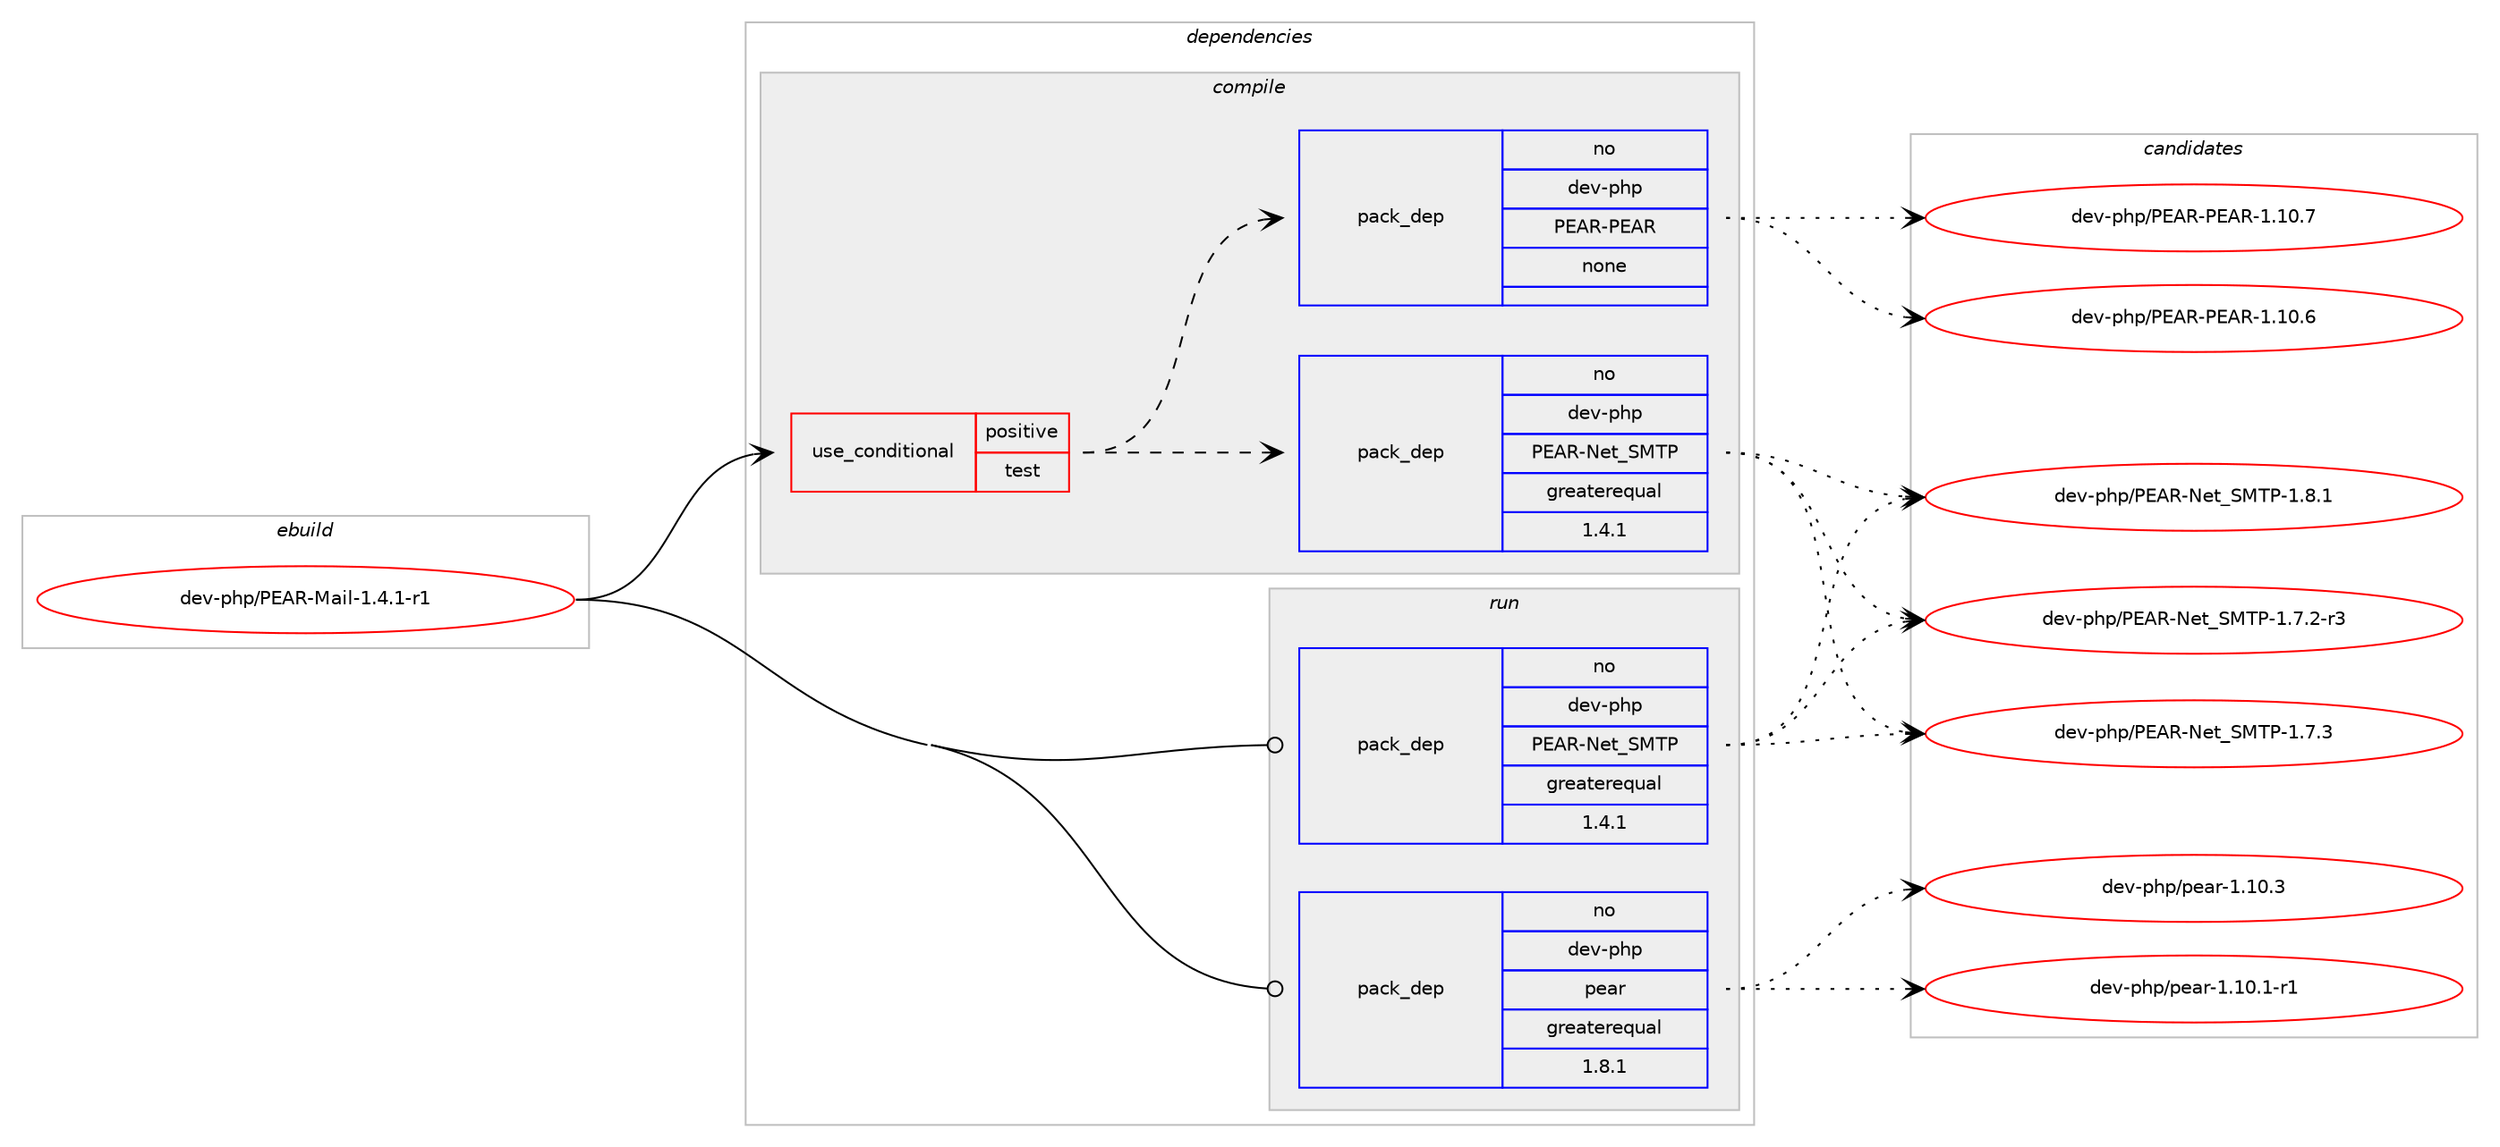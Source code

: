 digraph prolog {

# *************
# Graph options
# *************

newrank=true;
concentrate=true;
compound=true;
graph [rankdir=LR,fontname=Helvetica,fontsize=10,ranksep=1.5];#, ranksep=2.5, nodesep=0.2];
edge  [arrowhead=vee];
node  [fontname=Helvetica,fontsize=10];

# **********
# The ebuild
# **********

subgraph cluster_leftcol {
color=gray;
rank=same;
label=<<i>ebuild</i>>;
id [label="dev-php/PEAR-Mail-1.4.1-r1", color=red, width=4, href="../dev-php/PEAR-Mail-1.4.1-r1.svg"];
}

# ****************
# The dependencies
# ****************

subgraph cluster_midcol {
color=gray;
label=<<i>dependencies</i>>;
subgraph cluster_compile {
fillcolor="#eeeeee";
style=filled;
label=<<i>compile</i>>;
subgraph cond369244 {
dependency1392437 [label=<<TABLE BORDER="0" CELLBORDER="1" CELLSPACING="0" CELLPADDING="4"><TR><TD ROWSPAN="3" CELLPADDING="10">use_conditional</TD></TR><TR><TD>positive</TD></TR><TR><TD>test</TD></TR></TABLE>>, shape=none, color=red];
subgraph pack1000126 {
dependency1392438 [label=<<TABLE BORDER="0" CELLBORDER="1" CELLSPACING="0" CELLPADDING="4" WIDTH="220"><TR><TD ROWSPAN="6" CELLPADDING="30">pack_dep</TD></TR><TR><TD WIDTH="110">no</TD></TR><TR><TD>dev-php</TD></TR><TR><TD>PEAR-Net_SMTP</TD></TR><TR><TD>greaterequal</TD></TR><TR><TD>1.4.1</TD></TR></TABLE>>, shape=none, color=blue];
}
dependency1392437:e -> dependency1392438:w [weight=20,style="dashed",arrowhead="vee"];
subgraph pack1000127 {
dependency1392439 [label=<<TABLE BORDER="0" CELLBORDER="1" CELLSPACING="0" CELLPADDING="4" WIDTH="220"><TR><TD ROWSPAN="6" CELLPADDING="30">pack_dep</TD></TR><TR><TD WIDTH="110">no</TD></TR><TR><TD>dev-php</TD></TR><TR><TD>PEAR-PEAR</TD></TR><TR><TD>none</TD></TR><TR><TD></TD></TR></TABLE>>, shape=none, color=blue];
}
dependency1392437:e -> dependency1392439:w [weight=20,style="dashed",arrowhead="vee"];
}
id:e -> dependency1392437:w [weight=20,style="solid",arrowhead="vee"];
}
subgraph cluster_compileandrun {
fillcolor="#eeeeee";
style=filled;
label=<<i>compile and run</i>>;
}
subgraph cluster_run {
fillcolor="#eeeeee";
style=filled;
label=<<i>run</i>>;
subgraph pack1000128 {
dependency1392440 [label=<<TABLE BORDER="0" CELLBORDER="1" CELLSPACING="0" CELLPADDING="4" WIDTH="220"><TR><TD ROWSPAN="6" CELLPADDING="30">pack_dep</TD></TR><TR><TD WIDTH="110">no</TD></TR><TR><TD>dev-php</TD></TR><TR><TD>PEAR-Net_SMTP</TD></TR><TR><TD>greaterequal</TD></TR><TR><TD>1.4.1</TD></TR></TABLE>>, shape=none, color=blue];
}
id:e -> dependency1392440:w [weight=20,style="solid",arrowhead="odot"];
subgraph pack1000129 {
dependency1392441 [label=<<TABLE BORDER="0" CELLBORDER="1" CELLSPACING="0" CELLPADDING="4" WIDTH="220"><TR><TD ROWSPAN="6" CELLPADDING="30">pack_dep</TD></TR><TR><TD WIDTH="110">no</TD></TR><TR><TD>dev-php</TD></TR><TR><TD>pear</TD></TR><TR><TD>greaterequal</TD></TR><TR><TD>1.8.1</TD></TR></TABLE>>, shape=none, color=blue];
}
id:e -> dependency1392441:w [weight=20,style="solid",arrowhead="odot"];
}
}

# **************
# The candidates
# **************

subgraph cluster_choices {
rank=same;
color=gray;
label=<<i>candidates</i>>;

subgraph choice1000126 {
color=black;
nodesep=1;
choice100101118451121041124780696582457810111695837784804549465546504511451 [label="dev-php/PEAR-Net_SMTP-1.7.2-r3", color=red, width=4,href="../dev-php/PEAR-Net_SMTP-1.7.2-r3.svg"];
choice10010111845112104112478069658245781011169583778480454946554651 [label="dev-php/PEAR-Net_SMTP-1.7.3", color=red, width=4,href="../dev-php/PEAR-Net_SMTP-1.7.3.svg"];
choice10010111845112104112478069658245781011169583778480454946564649 [label="dev-php/PEAR-Net_SMTP-1.8.1", color=red, width=4,href="../dev-php/PEAR-Net_SMTP-1.8.1.svg"];
dependency1392438:e -> choice100101118451121041124780696582457810111695837784804549465546504511451:w [style=dotted,weight="100"];
dependency1392438:e -> choice10010111845112104112478069658245781011169583778480454946554651:w [style=dotted,weight="100"];
dependency1392438:e -> choice10010111845112104112478069658245781011169583778480454946564649:w [style=dotted,weight="100"];
}
subgraph choice1000127 {
color=black;
nodesep=1;
choice100101118451121041124780696582458069658245494649484654 [label="dev-php/PEAR-PEAR-1.10.6", color=red, width=4,href="../dev-php/PEAR-PEAR-1.10.6.svg"];
choice100101118451121041124780696582458069658245494649484655 [label="dev-php/PEAR-PEAR-1.10.7", color=red, width=4,href="../dev-php/PEAR-PEAR-1.10.7.svg"];
dependency1392439:e -> choice100101118451121041124780696582458069658245494649484654:w [style=dotted,weight="100"];
dependency1392439:e -> choice100101118451121041124780696582458069658245494649484655:w [style=dotted,weight="100"];
}
subgraph choice1000128 {
color=black;
nodesep=1;
choice100101118451121041124780696582457810111695837784804549465546504511451 [label="dev-php/PEAR-Net_SMTP-1.7.2-r3", color=red, width=4,href="../dev-php/PEAR-Net_SMTP-1.7.2-r3.svg"];
choice10010111845112104112478069658245781011169583778480454946554651 [label="dev-php/PEAR-Net_SMTP-1.7.3", color=red, width=4,href="../dev-php/PEAR-Net_SMTP-1.7.3.svg"];
choice10010111845112104112478069658245781011169583778480454946564649 [label="dev-php/PEAR-Net_SMTP-1.8.1", color=red, width=4,href="../dev-php/PEAR-Net_SMTP-1.8.1.svg"];
dependency1392440:e -> choice100101118451121041124780696582457810111695837784804549465546504511451:w [style=dotted,weight="100"];
dependency1392440:e -> choice10010111845112104112478069658245781011169583778480454946554651:w [style=dotted,weight="100"];
dependency1392440:e -> choice10010111845112104112478069658245781011169583778480454946564649:w [style=dotted,weight="100"];
}
subgraph choice1000129 {
color=black;
nodesep=1;
choice100101118451121041124711210197114454946494846494511449 [label="dev-php/pear-1.10.1-r1", color=red, width=4,href="../dev-php/pear-1.10.1-r1.svg"];
choice10010111845112104112471121019711445494649484651 [label="dev-php/pear-1.10.3", color=red, width=4,href="../dev-php/pear-1.10.3.svg"];
dependency1392441:e -> choice100101118451121041124711210197114454946494846494511449:w [style=dotted,weight="100"];
dependency1392441:e -> choice10010111845112104112471121019711445494649484651:w [style=dotted,weight="100"];
}
}

}
